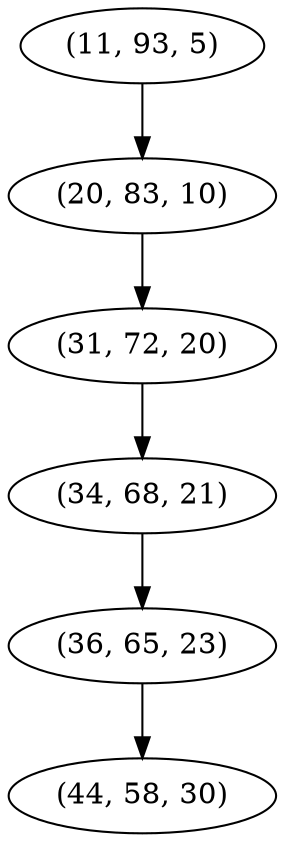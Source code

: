 digraph tree {
    "(11, 93, 5)";
    "(20, 83, 10)";
    "(31, 72, 20)";
    "(34, 68, 21)";
    "(36, 65, 23)";
    "(44, 58, 30)";
    "(11, 93, 5)" -> "(20, 83, 10)";
    "(20, 83, 10)" -> "(31, 72, 20)";
    "(31, 72, 20)" -> "(34, 68, 21)";
    "(34, 68, 21)" -> "(36, 65, 23)";
    "(36, 65, 23)" -> "(44, 58, 30)";
}
